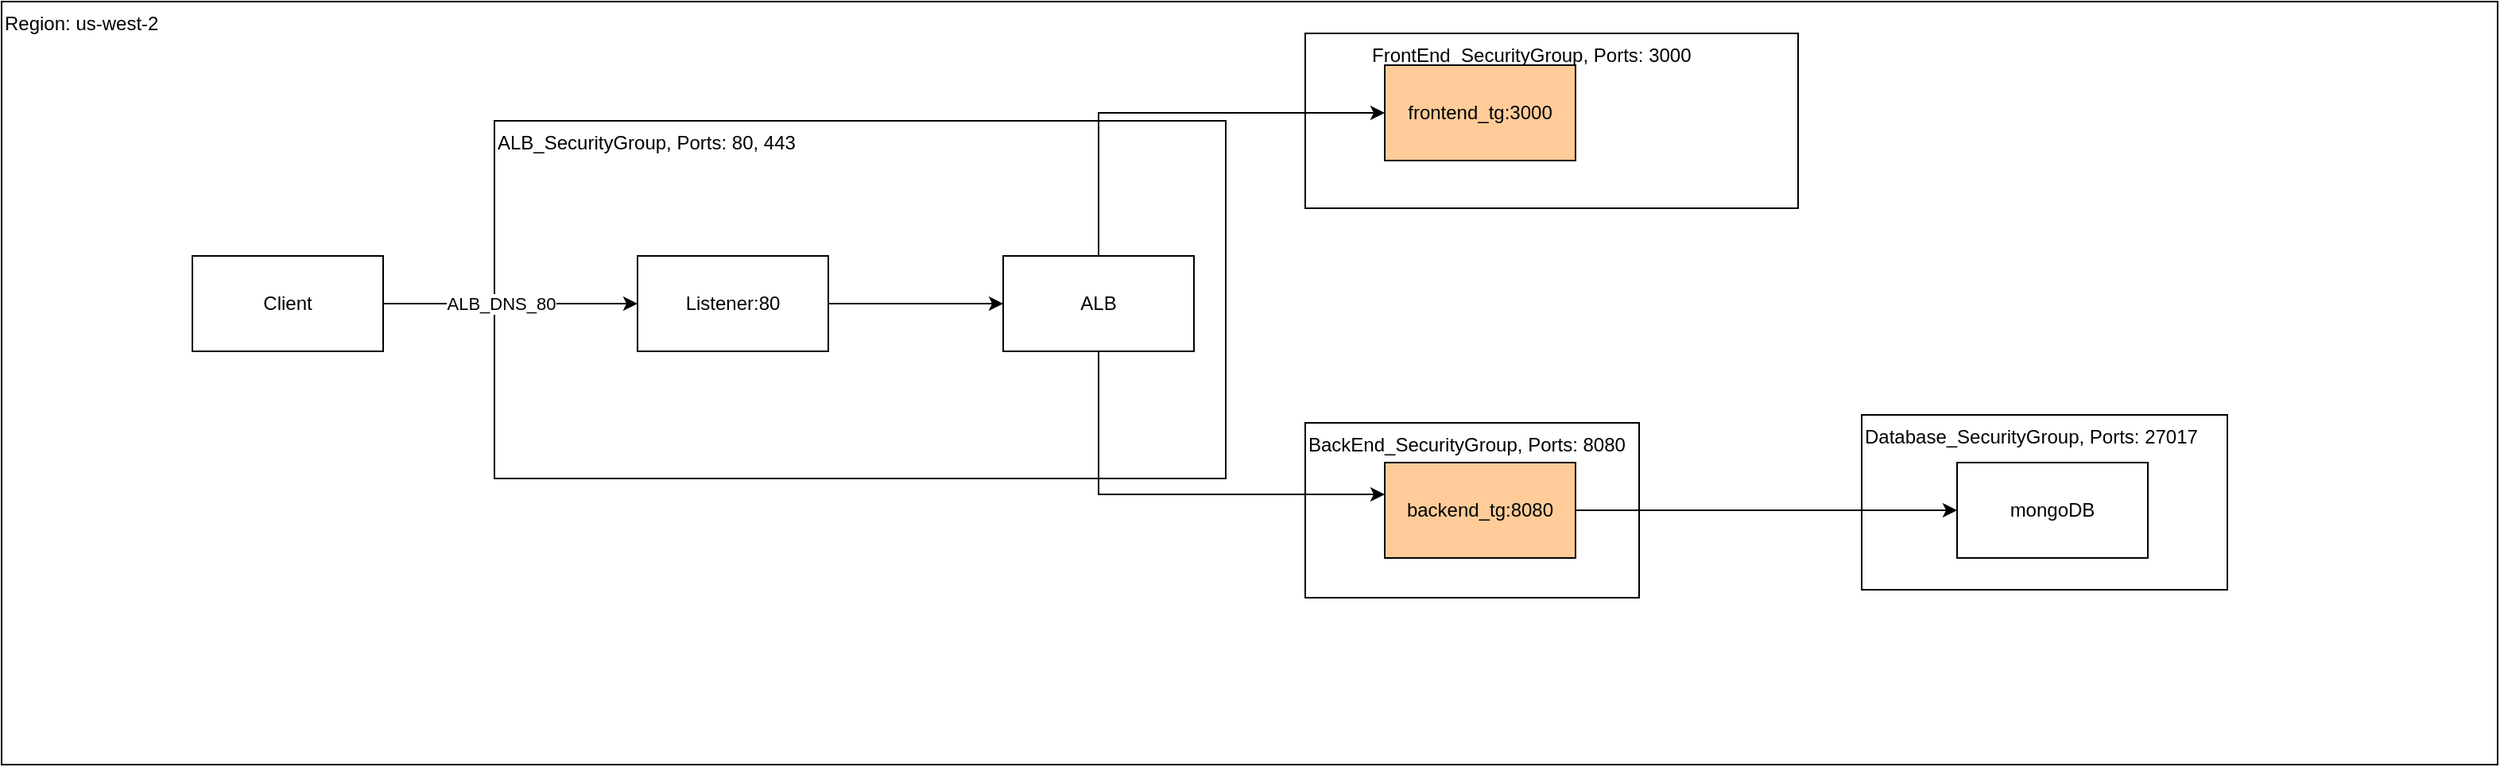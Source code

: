 <mxfile version="26.0.9">
  <diagram name="Trang-1" id="-iI0ajV_jWrtfbaZNYJB">
    <mxGraphModel dx="1000" dy="505" grid="1" gridSize="10" guides="1" tooltips="1" connect="1" arrows="1" fold="1" page="1" pageScale="1" pageWidth="827" pageHeight="1169" math="0" shadow="0">
      <root>
        <mxCell id="0" />
        <mxCell id="1" parent="0" />
        <mxCell id="ewB_EQgGH9OoBPIya-YJ-13" value="Region: us-west-2" style="rounded=0;whiteSpace=wrap;html=1;verticalAlign=top;align=left;" parent="1" vertex="1">
          <mxGeometry x="40" y="20" width="1570" height="480" as="geometry" />
        </mxCell>
        <mxCell id="XLqZRH3eE8Jt26kJiIYi-4" value="Database_SecurityGroup, Ports: 27017" style="rounded=0;whiteSpace=wrap;html=1;align=left;verticalAlign=top;" vertex="1" parent="1">
          <mxGeometry x="1210" y="280" width="230" height="110" as="geometry" />
        </mxCell>
        <mxCell id="XLqZRH3eE8Jt26kJiIYi-3" value="BackEnd_SecurityGroup, Ports: 8080" style="rounded=0;whiteSpace=wrap;html=1;align=left;verticalAlign=top;" vertex="1" parent="1">
          <mxGeometry x="860" y="285" width="210" height="110" as="geometry" />
        </mxCell>
        <mxCell id="XLqZRH3eE8Jt26kJiIYi-2" value="&lt;blockquote style=&quot;margin: 0 0 0 40px; border: none; padding: 0px;&quot;&gt;FrontEnd_SecurityGroup, Ports: 3000&lt;/blockquote&gt;" style="rounded=0;whiteSpace=wrap;html=1;align=left;verticalAlign=top;" vertex="1" parent="1">
          <mxGeometry x="860" y="40" width="310" height="110" as="geometry" />
        </mxCell>
        <mxCell id="XLqZRH3eE8Jt26kJiIYi-1" value="ALB_&lt;span style=&quot;background-color: transparent;&quot;&gt;SecurityGroup, Ports: 80, 443&lt;/span&gt;" style="rounded=0;whiteSpace=wrap;html=1;align=left;verticalAlign=top;" vertex="1" parent="1">
          <mxGeometry x="350" y="95" width="460" height="225" as="geometry" />
        </mxCell>
        <mxCell id="ewB_EQgGH9OoBPIya-YJ-3" value="" style="edgeStyle=orthogonalEdgeStyle;rounded=0;orthogonalLoop=1;jettySize=auto;html=1;" parent="1" source="ewB_EQgGH9OoBPIya-YJ-1" target="ewB_EQgGH9OoBPIya-YJ-2" edge="1">
          <mxGeometry relative="1" as="geometry" />
        </mxCell>
        <mxCell id="ewB_EQgGH9OoBPIya-YJ-6" value="ALB_DNS_80" style="edgeLabel;html=1;align=center;verticalAlign=middle;resizable=0;points=[];" parent="ewB_EQgGH9OoBPIya-YJ-3" vertex="1" connectable="0">
          <mxGeometry x="-0.256" y="-2" relative="1" as="geometry">
            <mxPoint x="14" y="-2" as="offset" />
          </mxGeometry>
        </mxCell>
        <mxCell id="ewB_EQgGH9OoBPIya-YJ-1" value="Client" style="rounded=0;whiteSpace=wrap;html=1;" parent="1" vertex="1">
          <mxGeometry x="160" y="180" width="120" height="60" as="geometry" />
        </mxCell>
        <mxCell id="ewB_EQgGH9OoBPIya-YJ-5" value="" style="edgeStyle=orthogonalEdgeStyle;rounded=0;orthogonalLoop=1;jettySize=auto;html=1;" parent="1" source="ewB_EQgGH9OoBPIya-YJ-2" target="ewB_EQgGH9OoBPIya-YJ-4" edge="1">
          <mxGeometry relative="1" as="geometry" />
        </mxCell>
        <mxCell id="ewB_EQgGH9OoBPIya-YJ-8" value="" style="edgeStyle=orthogonalEdgeStyle;rounded=0;orthogonalLoop=1;jettySize=auto;html=1;" parent="1" source="ewB_EQgGH9OoBPIya-YJ-4" target="ewB_EQgGH9OoBPIya-YJ-7" edge="1">
          <mxGeometry relative="1" as="geometry">
            <Array as="points">
              <mxPoint x="730" y="90" />
            </Array>
          </mxGeometry>
        </mxCell>
        <mxCell id="ewB_EQgGH9OoBPIya-YJ-2" value="Listener:80" style="rounded=0;whiteSpace=wrap;html=1;" parent="1" vertex="1">
          <mxGeometry x="440" y="180" width="120" height="60" as="geometry" />
        </mxCell>
        <mxCell id="ewB_EQgGH9OoBPIya-YJ-10" value="" style="edgeStyle=orthogonalEdgeStyle;rounded=0;orthogonalLoop=1;jettySize=auto;html=1;" parent="1" source="ewB_EQgGH9OoBPIya-YJ-4" target="ewB_EQgGH9OoBPIya-YJ-9" edge="1">
          <mxGeometry relative="1" as="geometry">
            <Array as="points">
              <mxPoint x="730" y="330" />
            </Array>
          </mxGeometry>
        </mxCell>
        <mxCell id="ewB_EQgGH9OoBPIya-YJ-4" value="ALB" style="rounded=0;whiteSpace=wrap;html=1;" parent="1" vertex="1">
          <mxGeometry x="670" y="180" width="120" height="60" as="geometry" />
        </mxCell>
        <mxCell id="ewB_EQgGH9OoBPIya-YJ-7" value="frontend_tg:3000" style="rounded=0;whiteSpace=wrap;html=1;fillColor=light-dark(#FFCC99,var(--ge-dark-color, #121212));" parent="1" vertex="1">
          <mxGeometry x="910" y="60" width="120" height="60" as="geometry" />
        </mxCell>
        <mxCell id="ewB_EQgGH9OoBPIya-YJ-12" value="" style="edgeStyle=orthogonalEdgeStyle;rounded=0;orthogonalLoop=1;jettySize=auto;html=1;" parent="1" source="ewB_EQgGH9OoBPIya-YJ-9" target="ewB_EQgGH9OoBPIya-YJ-11" edge="1">
          <mxGeometry relative="1" as="geometry" />
        </mxCell>
        <mxCell id="ewB_EQgGH9OoBPIya-YJ-9" value="backend_tg:8080" style="rounded=0;whiteSpace=wrap;html=1;fillColor=light-dark(#FFCC99,var(--ge-dark-color, #121212));" parent="1" vertex="1">
          <mxGeometry x="910" y="310" width="120" height="60" as="geometry" />
        </mxCell>
        <mxCell id="ewB_EQgGH9OoBPIya-YJ-11" value="mongoDB" style="rounded=0;whiteSpace=wrap;html=1;" parent="1" vertex="1">
          <mxGeometry x="1270" y="310" width="120" height="60" as="geometry" />
        </mxCell>
      </root>
    </mxGraphModel>
  </diagram>
</mxfile>
